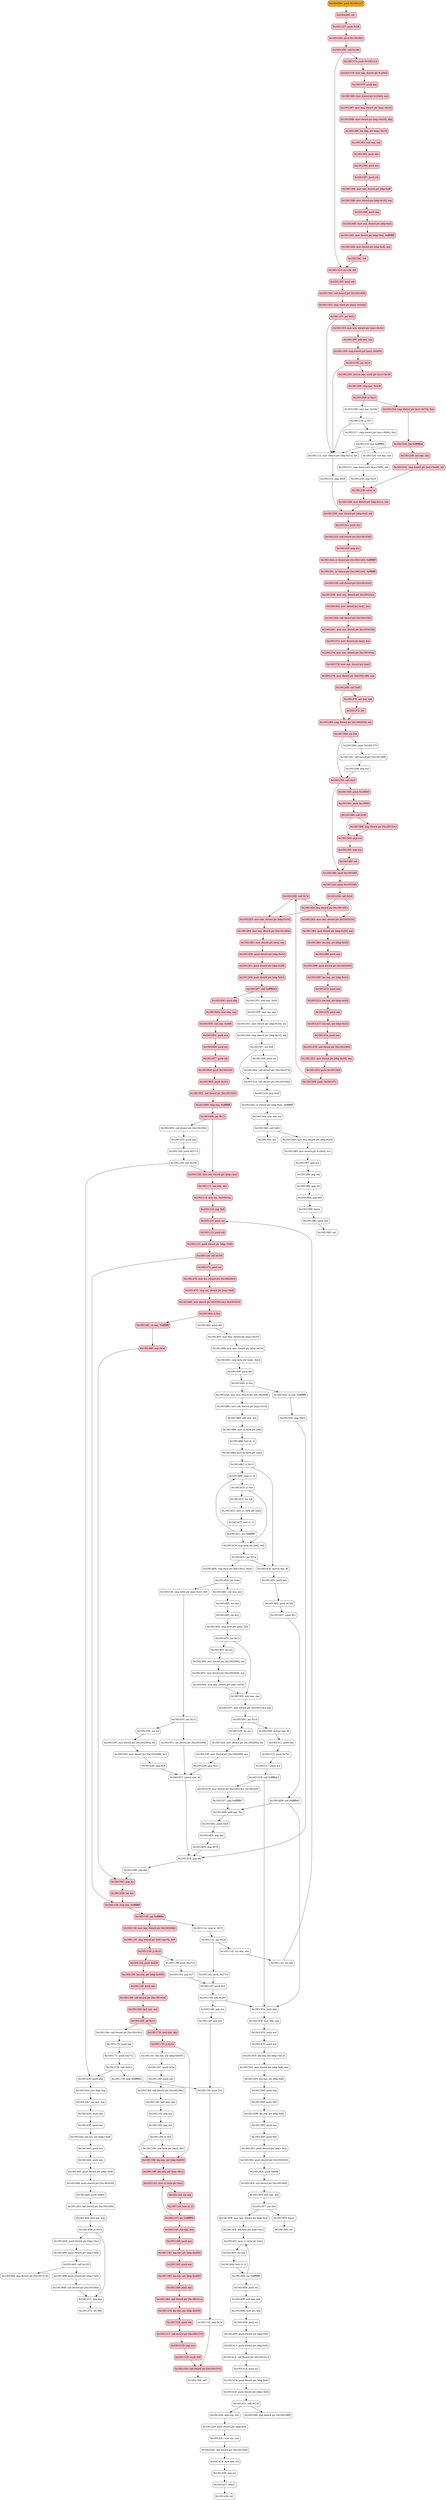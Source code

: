 Digraph G {
"0x10010DC_2"[label="0x10010DC: push ebp\l",shape=box,style="rounded,filled", fontweight="bold",fillcolor="pink"];
"0x10010DD_2"[label="0x10010DD: mov ebp, esp\l",shape=box,style="rounded,filled", fontweight="bold",fillcolor="pink"];
"0x10010DF_2"[label="0x10010DF: sub esp, 0x400\l",shape=box,style="rounded,filled", fontweight="bold",fillcolor="pink"];
"0x10010E5_2"[label="0x10010E5: push ebx\l",shape=box,style="rounded,filled", fontweight="bold",fillcolor="pink"];
"0x10010E6_2"[label="0x10010E6: push esi\l",shape=box,style="rounded,filled", fontweight="bold",fillcolor="pink"];
"0x10010E7_2"[label="0x10010E7: push edi\l",shape=box,style="rounded,filled", fontweight="bold",fillcolor="pink"];
"0x10010E8_2"[label="0x10010E8: push 0x1002040\l",shape=box,style="rounded,filled", fontweight="bold",fillcolor="pink"];
"0x10010ED_2"[label="0x10010ED: push 0x101\l",shape=box,style="rounded,filled", fontweight="bold",fillcolor="pink"];
"0x10010F2_2"[label="0x10010F2: call dword ptr [0x1001028]\l",shape=box,style="rounded,filled", fontweight="bold",fillcolor="pink"];
"0x10010F8_2"[label="0x10010F8: cmp eax, 0xffffffff\l",shape=box,style="rounded,filled", fontweight="bold",fillcolor="pink"];
"0x10010FB_2"[label="0x10010FB: jnz 0x13\l",shape=box,style="rounded,filled", fontweight="bold",fillcolor="pink"];
"0x10010FD_2"[label="0x10010FD: call dword ptr [0x100100c]\l",shape=box,style="rounded,filled", fontweight="bold",fillcolor="white"];
"0x1001103_2"[label="0x1001103: push eax\l",shape=box,style="rounded,filled", fontweight="bold",fillcolor="white"];
"0x1001104_2"[label="0x1001104: push 0x2713\l",shape=box,style="rounded,filled", fontweight="bold",fillcolor="white"];
"0x1001109_2"[label="0x1001109: call 0x330\l",shape=box,style="rounded,filled", fontweight="bold",fillcolor="white"];
"0x100110E_2"[label="0x100110E: mov edi, dword ptr [ebp+0xc]\l",shape=box,style="rounded,filled", fontweight="bold",fillcolor="pink"];
"0x1001111_2"[label="0x1001111: xor ebx, ebx\l",shape=box,style="rounded,filled", fontweight="bold",fillcolor="pink"];
"0x1001113_2"[label="0x1001113: mov esi, 0x10010ac\l",shape=box,style="rounded,filled", fontweight="bold",fillcolor="pink"];
"0x1001118_2"[label="0x1001118: jmp 0x9\l",shape=box,style="rounded,filled", fontweight="bold",fillcolor="pink"];
"0x100111A_2"[label="0x100111A: cmp al, 0x73\l",shape=box,style="rounded,filled", fontweight="bold",fillcolor="white"];
"0x100111C_2"[label="0x100111C: jnz 0x26\l",shape=box,style="rounded,filled", fontweight="bold",fillcolor="white"];
"0x100111E_2"[label="0x100111E: xor ebx, ebx\l",shape=box,style="rounded,filled", fontweight="bold",fillcolor="white"];
"0x1001120_2"[label="0x1001120: inc ebx\l",shape=box,style="rounded,filled", fontweight="bold",fillcolor="white"];
"0x1001121_2"[label="0x1001121: push esi\l",shape=box,style="rounded,filled", fontweight="bold",fillcolor="pink"];
"0x1001122_2"[label="0x1001122: push edi\l",shape=box,style="rounded,filled", fontweight="bold",fillcolor="pink"];
"0x1001123_2"[label="0x1001123: push dword ptr [ebp+0x8]\l",shape=box,style="rounded,filled", fontweight="bold",fillcolor="pink"];
"0x1001126_2"[label="0x1001126: call 0x34f\l",shape=box,style="rounded,filled", fontweight="bold",fillcolor="pink"];
"0x100112B_2"[label="0x100112B: cmp eax, 0xffffffff\l",shape=box,style="rounded,filled", fontweight="bold",fillcolor="pink"];
"0x100112E_2"[label="0x100112E: jnz 0xffffffec\l",shape=box,style="rounded,filled", fontweight="bold",fillcolor="pink"];
"0x1001130_2"[label="0x1001130: mov eax, dword ptr [0x1002004]\l",shape=box,style="rounded,filled", fontweight="bold",fillcolor="pink"];
"0x1001135_2"[label="0x1001135: cmp dword ptr [edi+eax*4], 0x0\l",shape=box,style="rounded,filled", fontweight="bold",fillcolor="pink"];
"0x1001139_2"[label="0x1001139: jz 0x1b\l",shape=box,style="rounded,filled", fontweight="bold",fillcolor="pink"];
"0x100113B_2"[label="0x100113B: push 0x2714\l",shape=box,style="rounded,filled", fontweight="bold",fillcolor="white"];
"0x1001140_2"[label="0x1001140: jmp 0x7\l",shape=box,style="rounded,filled", fontweight="bold",fillcolor="white"];
"0x1001142_2"[label="0x1001142: push 0x2710\l",shape=box,style="rounded,filled", fontweight="bold",fillcolor="white"];
"0x1001147_2"[label="0x1001147: push 0x2\l",shape=box,style="rounded,filled", fontweight="bold",fillcolor="white"];
"0x1001149_2"[label="0x1001149: call 0x281\l",shape=box,style="rounded,filled", fontweight="bold",fillcolor="white"];
"0x100114E_2"[label="0x100114E: pop ecx\l",shape=box,style="rounded,filled", fontweight="bold",fillcolor="white"];
"0x100114F_2"[label="0x100114F: pop ecx\l",shape=box,style="rounded,filled", fontweight="bold",fillcolor="white"];
"0x1001150_2"[label="0x1001150: push 0x1\l",shape=box,style="rounded,filled", fontweight="bold",fillcolor="white"];
"0x1001152_2"[label="0x1001152: jmp 0x7e\l",shape=box,style="rounded,filled", fontweight="bold",fillcolor="white"];
"0x1001154_2"[label="0x1001154: push 0x400\l",shape=box,style="rounded,filled", fontweight="bold",fillcolor="pink"];
"0x1001159_2"[label="0x1001159: lea eax, ptr [ebp-0x400]\l",shape=box,style="rounded,filled", fontweight="bold",fillcolor="pink"];
"0x100115F_2"[label="0x100115F: push eax\l",shape=box,style="rounded,filled", fontweight="bold",fillcolor="pink"];
"0x1001160_2"[label="0x1001160: call dword ptr [0x1001024]\l",shape=box,style="rounded,filled", fontweight="bold",fillcolor="pink"];
"0x1001166_2"[label="0x1001166: test eax, eax\l",shape=box,style="rounded,filled", fontweight="bold",fillcolor="pink"];
"0x1001168_2"[label="0x1001168: jnl 0x15\l",shape=box,style="rounded,filled", fontweight="bold",fillcolor="pink"];
"0x100116A_2"[label="0x100116A: call dword ptr [0x100100c]\l",shape=box,style="rounded,filled", fontweight="bold",fillcolor="white"];
"0x1001170_2"[label="0x1001170: push eax\l",shape=box,style="rounded,filled", fontweight="bold",fillcolor="white"];
"0x1001171_2"[label="0x1001171: push 0x2712\l",shape=box,style="rounded,filled", fontweight="bold",fillcolor="white"];
"0x1001176_2"[label="0x1001176: call 0x2c3\l",shape=box,style="rounded,filled", fontweight="bold",fillcolor="white"];
"0x100117B_2"[label="0x100117B: jmp 0xffffffd5\l",shape=box,style="rounded,filled", fontweight="bold",fillcolor="white"];
"0x100117D_2"[label="0x100117D: test ebx, ebx\l",shape=box,style="rounded,filled", fontweight="bold",fillcolor="pink"];
"0x100117F_2"[label="0x100117F: jz 0x1a\l",shape=box,style="rounded,filled", fontweight="bold",fillcolor="pink"];
"0x1001181_2"[label="0x1001181: lea eax, ptr [ebp-0x400]\l",shape=box,style="rounded,filled", fontweight="bold",fillcolor="white"];
"0x1001187_2"[label="0x1001187: push 0x2e\l",shape=box,style="rounded,filled", fontweight="bold",fillcolor="white"];
"0x1001189_2"[label="0x1001189: push eax\l",shape=box,style="rounded,filled", fontweight="bold",fillcolor="white"];
"0x100118A_2"[label="0x100118A: call dword ptr [0x100106c]\l",shape=box,style="rounded,filled", fontweight="bold",fillcolor="white"];
"0x1001190_2"[label="0x1001190: test eax, eax\l",shape=box,style="rounded,filled", fontweight="bold",fillcolor="white"];
"0x1001192_2"[label="0x1001192: pop ecx\l",shape=box,style="rounded,filled", fontweight="bold",fillcolor="white"];
"0x1001193_2"[label="0x1001193: pop ecx\l",shape=box,style="rounded,filled", fontweight="bold",fillcolor="white"];
"0x1001194_2"[label="0x1001194: jz 0x5\l",shape=box,style="rounded,filled", fontweight="bold",fillcolor="white"];
"0x1001196_2"[label="0x1001196: and byte ptr [eax], 0x0\l",shape=box,style="rounded,filled", fontweight="bold",fillcolor="white"];
"0x1001199_2"[label="0x1001199: lea eax, ptr [ebp-0x400]\l",shape=box,style="rounded,filled", fontweight="bold",fillcolor="pink"];
"0x100119F_2"[label="0x100119F: lea edx, ptr [eax+0x1]\l",shape=box,style="rounded,filled", fontweight="bold",fillcolor="pink"];
"0x10011A2_2"[label="0x10011A2: mov cl, byte ptr [eax]\l",shape=box,style="rounded,filled", fontweight="bold",fillcolor="pink"];
"0x10011A4_2"[label="0x10011A4: inc eax\l",shape=box,style="rounded,filled", fontweight="bold",fillcolor="pink"];
"0x10011A5_2"[label="0x10011A5: test cl, cl\l",shape=box,style="rounded,filled", fontweight="bold",fillcolor="pink"];
"0x10011A7_2"[label="0x10011A7: jnz 0xfffffffb\l",shape=box,style="rounded,filled", fontweight="bold",fillcolor="pink"];
"0x10011A9_2"[label="0x10011A9: sub eax, edx\l",shape=box,style="rounded,filled", fontweight="bold",fillcolor="pink"];
"0x10011AB_2"[label="0x10011AB: push eax\l",shape=box,style="rounded,filled", fontweight="bold",fillcolor="pink"];
"0x10011AC_2"[label="0x10011AC: lea eax, ptr [ebp-0x400]\l",shape=box,style="rounded,filled", fontweight="bold",fillcolor="pink"];
"0x10011B2_2"[label="0x10011B2: push eax\l",shape=box,style="rounded,filled", fontweight="bold",fillcolor="pink"];
"0x10011B3_2"[label="0x10011B3: lea eax, ptr [ebp-0x400]\l",shape=box,style="rounded,filled", fontweight="bold",fillcolor="pink"];
"0x10011B9_2"[label="0x10011B9: push eax\l",shape=box,style="rounded,filled", fontweight="bold",fillcolor="pink"];
"0x10011BA_2"[label="0x10011BA: call dword ptr [0x100101c]\l",shape=box,style="rounded,filled", fontweight="bold",fillcolor="pink"];
"0x10011C0_2"[label="0x10011C0: lea eax, ptr [ebp-0x400]\l",shape=box,style="rounded,filled", fontweight="bold",fillcolor="pink"];
"0x10011C6_2"[label="0x10011C6: push eax\l",shape=box,style="rounded,filled", fontweight="bold",fillcolor="pink"];
"0x10011C7_2"[label="0x10011C7: call dword ptr [0x1001070]\l",shape=box,style="rounded,filled", fontweight="bold",fillcolor="pink"];
"0x10011CD_2"[label="0x10011CD: pop ecx\l",shape=box,style="rounded,filled", fontweight="bold",fillcolor="pink"];
"0x10011CE_2"[label="0x10011CE: push 0x0\l",shape=box,style="rounded,filled", fontweight="bold",fillcolor="pink"];
"0x10011D0_2"[label="0x10011D0: call dword ptr [0x1001074]\l",shape=box,style="rounded,filled", fontweight="bold",fillcolor="pink"];
"0x10011D6_2"[label="0x10011D6: int3 \l",shape=box,style="rounded,filled", fontweight="bold",fillcolor="white"];
"0x10011D7_2"[label="0x10011D7: push 0x28\l",shape=box,style="rounded,filled", fontweight="bold",fillcolor="pink"];
"0x10011D9_2"[label="0x10011D9: push 0x10010b0\l",shape=box,style="rounded,filled", fontweight="bold",fillcolor="pink"];
"0x10011DE_2"[label="0x10011DE: call 0x196\l",shape=box,style="rounded,filled", fontweight="bold",fillcolor="pink"];
"0x10011E3_2"[label="0x10011E3: xor edi, edi\l",shape=box,style="rounded,filled", fontweight="bold",fillcolor="pink"];
"0x10011E5_2"[label="0x10011E5: push edi\l",shape=box,style="rounded,filled", fontweight="bold",fillcolor="pink"];
"0x10011E6_2"[label="0x10011E6: call dword ptr [0x1001008]\l",shape=box,style="rounded,filled", fontweight="bold",fillcolor="pink"];
"0x10011EC_2"[label="0x10011EC: cmp word ptr [eax], 0x5a4d\l",shape=box,style="rounded,filled", fontweight="bold",fillcolor="pink"];
"0x10011F1_2"[label="0x10011F1: jnz 0x21\l",shape=box,style="rounded,filled", fontweight="bold",fillcolor="pink"];
"0x10011F3_2"[label="0x10011F3: mov ecx, dword ptr [eax+0x3c]\l",shape=box,style="rounded,filled", fontweight="bold",fillcolor="pink"];
"0x10011F6_2"[label="0x10011F6: add ecx, eax\l",shape=box,style="rounded,filled", fontweight="bold",fillcolor="pink"];
"0x10011F8_2"[label="0x10011F8: cmp dword ptr [ecx], 0x4550\l",shape=box,style="rounded,filled", fontweight="bold",fillcolor="pink"];
"0x10011FE_2"[label="0x10011FE: jnz 0x14\l",shape=box,style="rounded,filled", fontweight="bold",fillcolor="pink"];
"0x1001200_2"[label="0x1001200: movzx eax, word ptr [ecx+0x18]\l",shape=box,style="rounded,filled", fontweight="bold",fillcolor="pink"];
"0x1001204_2"[label="0x1001204: cmp eax, 0x10b\l",shape=box,style="rounded,filled", fontweight="bold",fillcolor="pink"];
"0x1001209_2"[label="0x1001209: jz 0x21\l",shape=box,style="rounded,filled", fontweight="bold",fillcolor="pink"];
"0x100120B_2"[label="0x100120B: cmp eax, 0x20b\l",shape=box,style="rounded,filled", fontweight="bold",fillcolor="white"];
"0x1001210_2"[label="0x1001210: jz 0x7\l",shape=box,style="rounded,filled", fontweight="bold",fillcolor="white"];
"0x1001212_2"[label="0x1001212: mov dword ptr [ebp-0x1c], edi\l",shape=box,style="rounded,filled", fontweight="bold",fillcolor="white"];
"0x1001215_2"[label="0x1001215: jmp 0x29\l",shape=box,style="rounded,filled", fontweight="bold",fillcolor="white"];
"0x1001217_2"[label="0x1001217: cmp dword ptr [ecx+0x84], 0xe\l",shape=box,style="rounded,filled", fontweight="bold",fillcolor="white"];
"0x100121E_2"[label="0x100121E: jbe 0xfffffff4\l",shape=box,style="rounded,filled", fontweight="bold",fillcolor="white"];
"0x1001220_2"[label="0x1001220: xor eax, eax\l",shape=box,style="rounded,filled", fontweight="bold",fillcolor="white"];
"0x1001222_2"[label="0x1001222: cmp dword ptr [ecx+0xf8], edi\l",shape=box,style="rounded,filled", fontweight="bold",fillcolor="white"];
"0x1001228_2"[label="0x1001228: jmp 0x10\l",shape=box,style="rounded,filled", fontweight="bold",fillcolor="white"];
"0x100122A_2"[label="0x100122A: cmp dword ptr [ecx+0x74], 0xe\l",shape=box,style="rounded,filled", fontweight="bold",fillcolor="pink"];
"0x100122E_2"[label="0x100122E: jbe 0xffffffe4\l",shape=box,style="rounded,filled", fontweight="bold",fillcolor="pink"];
"0x1001230_2"[label="0x1001230: xor eax, eax\l",shape=box,style="rounded,filled", fontweight="bold",fillcolor="pink"];
"0x1001232_2"[label="0x1001232: cmp dword ptr [ecx+0xe8], edi\l",shape=box,style="rounded,filled", fontweight="bold",fillcolor="pink"];
"0x1001238_2"[label="0x1001238: setnz al\l",shape=box,style="rounded,filled", fontweight="bold",fillcolor="pink"];
"0x100123B_2"[label="0x100123B: mov dword ptr [ebp-0x1c], eax\l",shape=box,style="rounded,filled", fontweight="bold",fillcolor="pink"];
"0x100123E_2"[label="0x100123E: mov dword ptr [ebp-0x4], edi\l",shape=box,style="rounded,filled", fontweight="bold",fillcolor="pink"];
"0x1001241_2"[label="0x1001241: push 0x1\l",shape=box,style="rounded,filled", fontweight="bold",fillcolor="pink"];
"0x1001243_2"[label="0x1001243: call dword ptr [0x1001038]\l",shape=box,style="rounded,filled", fontweight="bold",fillcolor="pink"];
"0x1001249_2"[label="0x1001249: pop ecx\l",shape=box,style="rounded,filled", fontweight="bold",fillcolor="pink"];
"0x100124A_2"[label="0x100124A: or dword ptr [0x10021d0], 0xffffffff\l",shape=box,style="rounded,filled", fontweight="bold",fillcolor="pink"];
"0x1001251_2"[label="0x1001251: or dword ptr [0x10021d4], 0xffffffff\l",shape=box,style="rounded,filled", fontweight="bold",fillcolor="pink"];
"0x1001258_2"[label="0x1001258: call dword ptr [0x1001034]\l",shape=box,style="rounded,filled", fontweight="bold",fillcolor="pink"];
"0x100125E_2"[label="0x100125E: mov ecx, dword ptr [0x100202c]\l",shape=box,style="rounded,filled", fontweight="bold",fillcolor="pink"];
"0x1001264_2"[label="0x1001264: mov dword ptr [eax], ecx\l",shape=box,style="rounded,filled", fontweight="bold",fillcolor="pink"];
"0x1001266_2"[label="0x1001266: call dword ptr [0x1001030]\l",shape=box,style="rounded,filled", fontweight="bold",fillcolor="pink"];
"0x100126C_2"[label="0x100126C: mov ecx, dword ptr [0x1002028]\l",shape=box,style="rounded,filled", fontweight="bold",fillcolor="pink"];
"0x1001272_2"[label="0x1001272: mov dword ptr [eax], ecx\l",shape=box,style="rounded,filled", fontweight="bold",fillcolor="pink"];
"0x1001274_2"[label="0x1001274: mov eax, dword ptr [0x1001044]\l",shape=box,style="rounded,filled", fontweight="bold",fillcolor="pink"];
"0x1001279_2"[label="0x1001279: mov eax, dword ptr [eax]\l",shape=box,style="rounded,filled", fontweight="bold",fillcolor="pink"];
"0x100127B_2"[label="0x100127B: mov dword ptr [0x10021d8], eax\l",shape=box,style="rounded,filled", fontweight="bold",fillcolor="pink"];
"0x1001280_2"[label="0x1001280: call 0xf0\l",shape=box,style="rounded,filled", fontweight="bold",fillcolor="pink"];
"0x1001285_2"[label="0x1001285: cmp dword ptr [0x1002000], edi\l",shape=box,style="rounded,filled", fontweight="bold",fillcolor="pink"];
"0x100128B_2"[label="0x100128B: jnz 0xe\l",shape=box,style="rounded,filled", fontweight="bold",fillcolor="pink"];
"0x100128D_2"[label="0x100128D: push 0x1001370\l",shape=box,style="rounded,filled", fontweight="bold",fillcolor="white"];
"0x1001292_2"[label="0x1001292: call dword ptr [0x1001058]\l",shape=box,style="rounded,filled", fontweight="bold",fillcolor="white"];
"0x1001298_2"[label="0x1001298: pop ecx\l",shape=box,style="rounded,filled", fontweight="bold",fillcolor="white"];
"0x1001299_2"[label="0x1001299: call 0xc5\l",shape=box,style="rounded,filled", fontweight="bold",fillcolor="pink"];
"0x100129E_2"[label="0x100129E: push 0x1001088\l",shape=box,style="rounded,filled", fontweight="bold",fillcolor="pink"];
"0x10012A3_2"[label="0x10012A3: push 0x1001084\l",shape=box,style="rounded,filled", fontweight="bold",fillcolor="pink"];
"0x10012A8_2"[label="0x10012A8: call 0xb0\l",shape=box,style="rounded,filled", fontweight="bold",fillcolor="pink"];
"0x10012AD_2"[label="0x10012AD: mov eax, dword ptr [0x1002024]\l",shape=box,style="rounded,filled", fontweight="bold",fillcolor="pink"];
"0x10012B2_2"[label="0x10012B2: mov dword ptr [ebp-0x20], eax\l",shape=box,style="rounded,filled", fontweight="bold",fillcolor="pink"];
"0x10012B5_2"[label="0x10012B5: lea eax, ptr [ebp-0x20]\l",shape=box,style="rounded,filled", fontweight="bold",fillcolor="pink"];
"0x10012B8_2"[label="0x10012B8: push eax\l",shape=box,style="rounded,filled", fontweight="bold",fillcolor="pink"];
"0x10012B9_2"[label="0x10012B9: push dword ptr [0x1002020]\l",shape=box,style="rounded,filled", fontweight="bold",fillcolor="pink"];
"0x10012BF_2"[label="0x10012BF: lea eax, ptr [ebp-0x24]\l",shape=box,style="rounded,filled", fontweight="bold",fillcolor="pink"];
"0x10012C2_2"[label="0x10012C2: push eax\l",shape=box,style="rounded,filled", fontweight="bold",fillcolor="pink"];
"0x10012C3_2"[label="0x10012C3: lea eax, ptr [ebp-0x28]\l",shape=box,style="rounded,filled", fontweight="bold",fillcolor="pink"];
"0x10012C6_2"[label="0x10012C6: push eax\l",shape=box,style="rounded,filled", fontweight="bold",fillcolor="pink"];
"0x10012C7_2"[label="0x10012C7: lea eax, ptr [ebp-0x2c]\l",shape=box,style="rounded,filled", fontweight="bold",fillcolor="pink"];
"0x10012CA_2"[label="0x10012CA: push eax\l",shape=box,style="rounded,filled", fontweight="bold",fillcolor="pink"];
"0x10012CB_2"[label="0x10012CB: call dword ptr [0x1001060]\l",shape=box,style="rounded,filled", fontweight="bold",fillcolor="pink"];
"0x10012D1_2"[label="0x10012D1: mov dword ptr [ebp-0x30], eax\l",shape=box,style="rounded,filled", fontweight="bold",fillcolor="pink"];
"0x10012D4_2"[label="0x10012D4: push 0x1001080\l",shape=box,style="rounded,filled", fontweight="bold",fillcolor="pink"];
"0x10012D9_2"[label="0x10012D9: push 0x100107c\l",shape=box,style="rounded,filled", fontweight="bold",fillcolor="pink"];
"0x10012DE_2"[label="0x10012DE: call 0x7a\l",shape=box,style="rounded,filled", fontweight="bold",fillcolor="pink"];
"0x10012E3_2"[label="0x10012E3: mov eax, dword ptr [ebp-0x24]\l",shape=box,style="rounded,filled", fontweight="bold",fillcolor="pink"];
"0x10012E6_2"[label="0x10012E6: mov ecx, dword ptr [0x1001064]\l",shape=box,style="rounded,filled", fontweight="bold",fillcolor="pink"];
"0x10012EC_2"[label="0x10012EC: mov dword ptr [ecx], eax\l",shape=box,style="rounded,filled", fontweight="bold",fillcolor="pink"];
"0x10012EE_2"[label="0x10012EE: push dword ptr [ebp-0x24]\l",shape=box,style="rounded,filled", fontweight="bold",fillcolor="pink"];
"0x10012F1_2"[label="0x10012F1: push dword ptr [ebp-0x28]\l",shape=box,style="rounded,filled", fontweight="bold",fillcolor="pink"];
"0x10012F4_2"[label="0x10012F4: push dword ptr [ebp-0x2c]\l",shape=box,style="rounded,filled", fontweight="bold",fillcolor="pink"];
"0x10012F7_2"[label="0x10012F7: call 0xfffffde5\l",shape=box,style="rounded,filled", fontweight="bold",fillcolor="pink"];
"0x10012FC_2"[label="0x10012FC: add esp, 0x30\l",shape=box,style="rounded,filled", fontweight="bold",fillcolor="white"];
"0x10012FF_2"[label="0x10012FF: mov esi, eax\l",shape=box,style="rounded,filled", fontweight="bold",fillcolor="white"];
"0x1001301_2"[label="0x1001301: mov dword ptr [ebp-0x34], esi\l",shape=box,style="rounded,filled", fontweight="bold",fillcolor="white"];
"0x1001304_2"[label="0x1001304: cmp dword ptr [ebp-0x1c], edi\l",shape=box,style="rounded,filled", fontweight="bold",fillcolor="white"];
"0x1001307_2"[label="0x1001307: jnz 0x9\l",shape=box,style="rounded,filled", fontweight="bold",fillcolor="white"];
"0x1001309_2"[label="0x1001309: push esi\l",shape=box,style="rounded,filled", fontweight="bold",fillcolor="white"];
"0x100130A_2"[label="0x100130A: call dword ptr [0x1001074]\l",shape=box,style="rounded,filled", fontweight="bold",fillcolor="white"];
"0x1001310_2"[label="0x1001310: call dword ptr [0x1001040]\l",shape=box,style="rounded,filled", fontweight="bold",fillcolor="white"];
"0x1001316_2"[label="0x1001316: jmp 0x2f\l",shape=box,style="rounded,filled", fontweight="bold",fillcolor="white"];
"0x1001345_2"[label="0x1001345: or dword ptr [ebp-0x4], 0xffffffff\l",shape=box,style="rounded,filled", fontweight="bold",fillcolor="white"];
"0x1001349_2"[label="0x1001349: mov eax, esi\l",shape=box,style="rounded,filled", fontweight="bold",fillcolor="white"];
"0x100134B_2"[label="0x100134B: call 0x62\l",shape=box,style="rounded,filled", fontweight="bold",fillcolor="white"];
"0x1001350_2"[label="0x1001350: ret \l",shape=box,style="rounded,filled", fontweight="bold",fillcolor="white"];
"0x1001358_2"[label="0x1001358: jmp dword ptr [0x100105c]\l",shape=box,style="rounded,filled", fontweight="bold",fillcolor="pink"];
"0x100135E_2"[label="0x100135E: push 0x30000\l",shape=box,style="rounded,filled", fontweight="bold",fillcolor="pink"];
"0x1001363_2"[label="0x1001363: push 0x10000\l",shape=box,style="rounded,filled", fontweight="bold",fillcolor="pink"];
"0x1001368_2"[label="0x1001368: call 0x56\l",shape=box,style="rounded,filled", fontweight="bold",fillcolor="pink"];
"0x100136D_2"[label="0x100136D: pop ecx\l",shape=box,style="rounded,filled", fontweight="bold",fillcolor="pink"];
"0x100136E_2"[label="0x100136E: pop ecx\l",shape=box,style="rounded,filled", fontweight="bold",fillcolor="pink"];
"0x100136F_2"[label="0x100136F: ret \l",shape=box,style="rounded,filled", fontweight="bold",fillcolor="pink"];
"0x1001370_2"[label="0x1001370: xor eax, eax\l",shape=box,style="rounded,filled", fontweight="bold",fillcolor="pink"];
"0x1001372_2"[label="0x1001372: ret \l",shape=box,style="rounded,filled", fontweight="bold",fillcolor="pink"];
"0x1001374_2"[label="0x1001374: push 0x10013c4\l",shape=box,style="rounded,filled", fontweight="bold",fillcolor="pink"];
"0x1001379_2"[label="0x1001379: mov eax, dword ptr fs:[0x0]\l",shape=box,style="rounded,filled", fontweight="bold",fillcolor="pink"];
"0x100137F_2"[label="0x100137F: push eax\l",shape=box,style="rounded,filled", fontweight="bold",fillcolor="pink"];
"0x1001380_2"[label="0x1001380: mov dword ptr fs:[0x0], esp\l",shape=box,style="rounded,filled", fontweight="bold",fillcolor="pink"];
"0x1001387_2"[label="0x1001387: mov eax, dword ptr [esp+0x10]\l",shape=box,style="rounded,filled", fontweight="bold",fillcolor="pink"];
"0x100138B_2"[label="0x100138B: mov dword ptr [esp+0x10], ebp\l",shape=box,style="rounded,filled", fontweight="bold",fillcolor="pink"];
"0x100138F_2"[label="0x100138F: lea ebp, ptr [esp+0x10]\l",shape=box,style="rounded,filled", fontweight="bold",fillcolor="pink"];
"0x1001393_2"[label="0x1001393: sub esp, eax\l",shape=box,style="rounded,filled", fontweight="bold",fillcolor="pink"];
"0x1001395_2"[label="0x1001395: push ebx\l",shape=box,style="rounded,filled", fontweight="bold",fillcolor="pink"];
"0x1001396_2"[label="0x1001396: push esi\l",shape=box,style="rounded,filled", fontweight="bold",fillcolor="pink"];
"0x1001397_2"[label="0x1001397: push edi\l",shape=box,style="rounded,filled", fontweight="bold",fillcolor="pink"];
"0x1001398_2"[label="0x1001398: mov eax, dword ptr [ebp-0x8]\l",shape=box,style="rounded,filled", fontweight="bold",fillcolor="pink"];
"0x100139B_2"[label="0x100139B: mov dword ptr [ebp-0x18], esp\l",shape=box,style="rounded,filled", fontweight="bold",fillcolor="pink"];
"0x100139E_2"[label="0x100139E: push eax\l",shape=box,style="rounded,filled", fontweight="bold",fillcolor="pink"];
"0x100139F_2"[label="0x100139F: mov eax, dword ptr [ebp-0x4]\l",shape=box,style="rounded,filled", fontweight="bold",fillcolor="pink"];
"0x10013A2_2"[label="0x10013A2: mov dword ptr [ebp-0x4], 0xffffffff\l",shape=box,style="rounded,filled", fontweight="bold",fillcolor="pink"];
"0x10013A9_2"[label="0x10013A9: mov dword ptr [ebp-0x8], eax\l",shape=box,style="rounded,filled", fontweight="bold",fillcolor="pink"];
"0x10013AC_2"[label="0x10013AC: ret \l",shape=box,style="rounded,filled", fontweight="bold",fillcolor="pink"];
"0x10013AD_2"[label="0x10013AD: mov ecx, dword ptr [ebp-0x10]\l",shape=box,style="rounded,filled", fontweight="bold",fillcolor="white"];
"0x10013B0_2"[label="0x10013B0: mov dword ptr fs:[0x0], ecx\l",shape=box,style="rounded,filled", fontweight="bold",fillcolor="white"];
"0x10013B7_2"[label="0x10013B7: pop ecx\l",shape=box,style="rounded,filled", fontweight="bold",fillcolor="white"];
"0x10013B8_2"[label="0x10013B8: pop edi\l",shape=box,style="rounded,filled", fontweight="bold",fillcolor="white"];
"0x10013B9_2"[label="0x10013B9: pop esi\l",shape=box,style="rounded,filled", fontweight="bold",fillcolor="white"];
"0x10013BA_2"[label="0x10013BA: pop ebx\l",shape=box,style="rounded,filled", fontweight="bold",fillcolor="white"];
"0x10013BB_2"[label="0x10013BB: leave \l",shape=box,style="rounded,filled", fontweight="bold",fillcolor="white"];
"0x10013BC_2"[label="0x10013BC: push ecx\l",shape=box,style="rounded,filled", fontweight="bold",fillcolor="white"];
"0x10013BD_2"[label="0x10013BD: ret \l",shape=box,style="rounded,filled", fontweight="bold",fillcolor="white"];
"0x10013BE_2"[label="0x10013BE: jmp dword ptr [0x100103c]\l",shape=box,style="rounded,filled", fontweight="bold",fillcolor="pink"];
"0x10013CA_2"[label="0x10013CA: push ebp\l",shape=box,style="rounded,filled", fontweight="bold",fillcolor="white"];
"0x10013CB_2"[label="0x10013CB: mov ebp, esp\l",shape=box,style="rounded,filled", fontweight="bold",fillcolor="white"];
"0x10013CD_2"[label="0x10013CD: push ecx\l",shape=box,style="rounded,filled", fontweight="bold",fillcolor="white"];
"0x10013CE_2"[label="0x10013CE: push ecx\l",shape=box,style="rounded,filled", fontweight="bold",fillcolor="white"];
"0x10013CF_2"[label="0x10013CF: lea eax, ptr [ebp+0x10]\l",shape=box,style="rounded,filled", fontweight="bold",fillcolor="white"];
"0x10013D2_2"[label="0x10013D2: mov dword ptr [ebp-0x8], eax\l",shape=box,style="rounded,filled", fontweight="bold",fillcolor="white"];
"0x10013D5_2"[label="0x10013D5: lea eax, ptr [ebp-0x8]\l",shape=box,style="rounded,filled", fontweight="bold",fillcolor="white"];
"0x10013D8_2"[label="0x10013D8: push eax\l",shape=box,style="rounded,filled", fontweight="bold",fillcolor="white"];
"0x10013D9_2"[label="0x10013D9: push 0x0\l",shape=box,style="rounded,filled", fontweight="bold",fillcolor="white"];
"0x10013DB_2"[label="0x10013DB: lea eax, ptr [ebp-0x4]\l",shape=box,style="rounded,filled", fontweight="bold",fillcolor="white"];
"0x10013DE_2"[label="0x10013DE: push eax\l",shape=box,style="rounded,filled", fontweight="bold",fillcolor="white"];
"0x10013DF_2"[label="0x10013DF: push 0x0\l",shape=box,style="rounded,filled", fontweight="bold",fillcolor="white"];
"0x10013E1_2"[label="0x10013E1: push dword ptr [ebp+0xc]\l",shape=box,style="rounded,filled", fontweight="bold",fillcolor="white"];
"0x10013E4_2"[label="0x10013E4: push dword ptr [0x1002030]\l",shape=box,style="rounded,filled", fontweight="bold",fillcolor="white"];
"0x10013EA_2"[label="0x10013EA: push 0x900\l",shape=box,style="rounded,filled", fontweight="bold",fillcolor="white"];
"0x10013EF_2"[label="0x10013EF: call dword ptr [0x1001000]\l",shape=box,style="rounded,filled", fontweight="bold",fillcolor="white"];
"0x10013F5_2"[label="0x10013F5: test eax, eax\l",shape=box,style="rounded,filled", fontweight="bold",fillcolor="white"];
"0x10013F7_2"[label="0x10013F7: jnz 0x4\l",shape=box,style="rounded,filled", fontweight="bold",fillcolor="white"];
"0x10013F9_2"[label="0x10013F9: leave \l",shape=box,style="rounded,filled", fontweight="bold",fillcolor="white"];
"0x10013FA_2"[label="0x10013FA: ret \l",shape=box,style="rounded,filled", fontweight="bold",fillcolor="white"];
"0x10013FB_2"[label="0x10013FB: mov eax, dword ptr [ebp-0x4]\l",shape=box,style="rounded,filled", fontweight="bold",fillcolor="white"];
"0x10013FE_2"[label="0x10013FE: lea edx, ptr [eax+0x1]\l",shape=box,style="rounded,filled", fontweight="bold",fillcolor="white"];
"0x1001401_2"[label="0x1001401: mov cl, byte ptr [eax]\l",shape=box,style="rounded,filled", fontweight="bold",fillcolor="white"];
"0x1001403_2"[label="0x1001403: inc eax\l",shape=box,style="rounded,filled", fontweight="bold",fillcolor="white"];
"0x1001404_2"[label="0x1001404: test cl, cl\l",shape=box,style="rounded,filled", fontweight="bold",fillcolor="white"];
"0x1001406_2"[label="0x1001406: jnz 0xfffffffb\l",shape=box,style="rounded,filled", fontweight="bold",fillcolor="white"];
"0x1001408_2"[label="0x1001408: push esi\l",shape=box,style="rounded,filled", fontweight="bold",fillcolor="white"];
"0x1001409_2"[label="0x1001409: sub eax, edx\l",shape=box,style="rounded,filled", fontweight="bold",fillcolor="white"];
"0x100140B_2"[label="0x100140B: mov esi, eax\l",shape=box,style="rounded,filled", fontweight="bold",fillcolor="white"];
"0x100140D_2"[label="0x100140D: push esi\l",shape=box,style="rounded,filled", fontweight="bold",fillcolor="white"];
"0x100140E_2"[label="0x100140E: push dword ptr [ebp-0x4]\l",shape=box,style="rounded,filled", fontweight="bold",fillcolor="white"];
"0x1001411_2"[label="0x1001411: push dword ptr [ebp-0x4]\l",shape=box,style="rounded,filled", fontweight="bold",fillcolor="white"];
"0x1001414_2"[label="0x1001414: call dword ptr [0x100101c]\l",shape=box,style="rounded,filled", fontweight="bold",fillcolor="white"];
"0x100141A_2"[label="0x100141A: push esi\l",shape=box,style="rounded,filled", fontweight="bold",fillcolor="white"];
"0x100141B_2"[label="0x100141B: push dword ptr [ebp-0x4]\l",shape=box,style="rounded,filled", fontweight="bold",fillcolor="white"];
"0x100141E_2"[label="0x100141E: push dword ptr [ebp+0x8]\l",shape=box,style="rounded,filled", fontweight="bold",fillcolor="white"];
"0x1001421_2"[label="0x1001421: call 0x13f\l",shape=box,style="rounded,filled", fontweight="bold",fillcolor="white"];
"0x1001426_2"[label="0x1001426: add esp, 0xc\l",shape=box,style="rounded,filled", fontweight="bold",fillcolor="white"];
"0x1001429_2"[label="0x1001429: push dword ptr [ebp-0x4]\l",shape=box,style="rounded,filled", fontweight="bold",fillcolor="white"];
"0x100142C_2"[label="0x100142C: mov esi, eax\l",shape=box,style="rounded,filled", fontweight="bold",fillcolor="white"];
"0x100142E_2"[label="0x100142E: call dword ptr [0x1001004]\l",shape=box,style="rounded,filled", fontweight="bold",fillcolor="white"];
"0x1001434_2"[label="0x1001434: mov eax, esi\l",shape=box,style="rounded,filled", fontweight="bold",fillcolor="white"];
"0x1001436_2"[label="0x1001436: pop esi\l",shape=box,style="rounded,filled", fontweight="bold",fillcolor="white"];
"0x1001437_2"[label="0x1001437: leave \l",shape=box,style="rounded,filled", fontweight="bold",fillcolor="white"];
"0x1001438_2"[label="0x1001438: ret \l",shape=box,style="rounded,filled", fontweight="bold",fillcolor="white"];
"0x1001439_2"[label="0x1001439: push ebp\l",shape=box,style="rounded,filled", fontweight="bold",fillcolor="white"];
"0x100143A_2"[label="0x100143A: mov ebp, esp\l",shape=box,style="rounded,filled", fontweight="bold",fillcolor="white"];
"0x100143C_2"[label="0x100143C: xor eax, eax\l",shape=box,style="rounded,filled", fontweight="bold",fillcolor="white"];
"0x100143E_2"[label="0x100143E: push eax\l",shape=box,style="rounded,filled", fontweight="bold",fillcolor="white"];
"0x100143F_2"[label="0x100143F: push eax\l",shape=box,style="rounded,filled", fontweight="bold",fillcolor="white"];
"0x1001440_2"[label="0x1001440: lea ecx, ptr [ebp+0x8]\l",shape=box,style="rounded,filled", fontweight="bold",fillcolor="white"];
"0x1001443_2"[label="0x1001443: push ecx\l",shape=box,style="rounded,filled", fontweight="bold",fillcolor="white"];
"0x1001444_2"[label="0x1001444: push eax\l",shape=box,style="rounded,filled", fontweight="bold",fillcolor="white"];
"0x1001445_2"[label="0x1001445: push dword ptr [ebp+0x8]\l",shape=box,style="rounded,filled", fontweight="bold",fillcolor="white"];
"0x1001448_2"[label="0x1001448: push dword ptr [0x1002030]\l",shape=box,style="rounded,filled", fontweight="bold",fillcolor="white"];
"0x100144E_2"[label="0x100144E: push 0x900\l",shape=box,style="rounded,filled", fontweight="bold",fillcolor="white"];
"0x1001453_2"[label="0x1001453: call dword ptr [0x1001000]\l",shape=box,style="rounded,filled", fontweight="bold",fillcolor="white"];
"0x1001459_2"[label="0x1001459: test eax, eax\l",shape=box,style="rounded,filled", fontweight="bold",fillcolor="white"];
"0x100145B_2"[label="0x100145B: jz 0x16\l",shape=box,style="rounded,filled", fontweight="bold",fillcolor="white"];
"0x100145D_2"[label="0x100145D: push dword ptr [ebp+0xc]\l",shape=box,style="rounded,filled", fontweight="bold",fillcolor="white"];
"0x1001460_2"[label="0x1001460: push dword ptr [ebp+0x8]\l",shape=box,style="rounded,filled", fontweight="bold",fillcolor="white"];
"0x1001463_2"[label="0x1001463: call 0x103\l",shape=box,style="rounded,filled", fontweight="bold",fillcolor="white"];
"0x1001468_2"[label="0x1001468: push dword ptr [ebp+0x8]\l",shape=box,style="rounded,filled", fontweight="bold",fillcolor="white"];
"0x100146B_2"[label="0x100146B: call dword ptr [0x1001004]\l",shape=box,style="rounded,filled", fontweight="bold",fillcolor="white"];
"0x1001471_2"[label="0x1001471: pop ebp\l",shape=box,style="rounded,filled", fontweight="bold",fillcolor="white"];
"0x1001472_2"[label="0x1001472: ret 0x8\l",shape=box,style="rounded,filled", fontweight="bold",fillcolor="white"];
"0x1001475_2"[label="0x1001475: push esi\l",shape=box,style="rounded,filled", fontweight="bold",fillcolor="pink"];
"0x1001476_2"[label="0x1001476: mov esi, dword ptr [0x1002004]\l",shape=box,style="rounded,filled", fontweight="bold",fillcolor="pink"];
"0x100147C_2"[label="0x100147C: cmp esi, dword ptr [esp+0x8]\l",shape=box,style="rounded,filled", fontweight="bold",fillcolor="pink"];
"0x1001480_2"[label="0x1001480: mov dword ptr [0x10021dc], 0x1002034\l",shape=box,style="rounded,filled", fontweight="bold",fillcolor="pink"];
"0x100148A_2"[label="0x100148A: jl 0xa\l",shape=box,style="rounded,filled", fontweight="bold",fillcolor="pink"];
"0x100148C_2"[label="0x100148C: or eax, 0xffffffff\l",shape=box,style="rounded,filled", fontweight="bold",fillcolor="pink"];
"0x100148F_2"[label="0x100148F: jmp 0xcd\l",shape=box,style="rounded,filled", fontweight="bold",fillcolor="pink"];
"0x1001494_2"[label="0x1001494: push ebx\l",shape=box,style="rounded,filled", fontweight="bold",fillcolor="white"];
"0x1001495_2"[label="0x1001495: mov ebx, dword ptr [esp+0x10]\l",shape=box,style="rounded,filled", fontweight="bold",fillcolor="white"];
"0x1001499_2"[label="0x1001499: mov eax, dword ptr [ebx+esi*4]\l",shape=box,style="rounded,filled", fontweight="bold",fillcolor="white"];
"0x100149C_2"[label="0x100149C: cmp byte ptr [eax], 0x2d\l",shape=box,style="rounded,filled", fontweight="bold",fillcolor="white"];
"0x100149F_2"[label="0x100149F: push edi\l",shape=box,style="rounded,filled", fontweight="bold",fillcolor="white"];
"0x10014A0_2"[label="0x10014A0: jz 0xa\l",shape=box,style="rounded,filled", fontweight="bold",fillcolor="white"];
"0x10014A2_2"[label="0x10014A2: or eax, 0xffffffff\l",shape=box,style="rounded,filled", fontweight="bold",fillcolor="white"];
"0x10014A5_2"[label="0x10014A5: jmp 0xb5\l",shape=box,style="rounded,filled", fontweight="bold",fillcolor="white"];
"0x10014AA_2"[label="0x10014AA: mov ecx, dword ptr [0x1002008]\l",shape=box,style="rounded,filled", fontweight="bold",fillcolor="white"];
"0x10014B0_2"[label="0x10014B0: mov edi, dword ptr [esp+0x18]\l",shape=box,style="rounded,filled", fontweight="bold",fillcolor="white"];
"0x10014B4_2"[label="0x10014B4: add eax, ecx\l",shape=box,style="rounded,filled", fontweight="bold",fillcolor="white"];
"0x10014B6_2"[label="0x10014B6: mov cl, byte ptr [edi]\l",shape=box,style="rounded,filled", fontweight="bold",fillcolor="white"];
"0x10014B8_2"[label="0x10014B8: test cl, cl\l",shape=box,style="rounded,filled", fontweight="bold",fillcolor="white"];
"0x10014BA_2"[label="0x10014BA: mov dl, byte ptr [eax]\l",shape=box,style="rounded,filled", fontweight="bold",fillcolor="white"];
"0x10014BC_2"[label="0x10014BC: jz 0x12\l",shape=box,style="rounded,filled", fontweight="bold",fillcolor="white"];
"0x10014BE_2"[label="0x10014BE: cmp cl, dl\l",shape=box,style="rounded,filled", fontweight="bold",fillcolor="white"];
"0x10014C0_2"[label="0x10014C0: jz 0x9\l",shape=box,style="rounded,filled", fontweight="bold",fillcolor="white"];
"0x10014C2_2"[label="0x10014C2: inc edi\l",shape=box,style="rounded,filled", fontweight="bold",fillcolor="white"];
"0x10014C3_2"[label="0x10014C3: mov cl, byte ptr [edi]\l",shape=box,style="rounded,filled", fontweight="bold",fillcolor="white"];
"0x10014C5_2"[label="0x10014C5: test cl, cl\l",shape=box,style="rounded,filled", fontweight="bold",fillcolor="white"];
"0x10014C7_2"[label="0x10014C7: jnz 0xfffffff7\l",shape=box,style="rounded,filled", fontweight="bold",fillcolor="white"];
"0x10014C9_2"[label="0x10014C9: cmp byte ptr [edi], 0x0\l",shape=box,style="rounded,filled", fontweight="bold",fillcolor="white"];
"0x10014CC_2"[label="0x10014CC: jnz 0x1a\l",shape=box,style="rounded,filled", fontweight="bold",fillcolor="white"];
"0x10014CE_2"[label="0x10014CE: movsx eax, dl\l",shape=box,style="rounded,filled", fontweight="bold",fillcolor="white"];
"0x10014D1_2"[label="0x10014D1: push eax\l",shape=box,style="rounded,filled", fontweight="bold",fillcolor="white"];
"0x10014D2_2"[label="0x10014D2: push 0x7d0\l",shape=box,style="rounded,filled", fontweight="bold",fillcolor="white"];
"0x10014D7_2"[label="0x10014D7: push 0x1\l",shape=box,style="rounded,filled", fontweight="bold",fillcolor="white"];
"0x10014D9_2"[label="0x10014D9: call 0xfffffef1\l",shape=box,style="rounded,filled", fontweight="bold",fillcolor="white"];
"0x10014DE_2"[label="0x10014DE: add esp, 0xc\l",shape=box,style="rounded,filled", fontweight="bold",fillcolor="white"];
"0x10014E1_2"[label="0x10014E1: push 0x3f\l",shape=box,style="rounded,filled", fontweight="bold",fillcolor="white"];
"0x10014E3_2"[label="0x10014E3: pop eax\l",shape=box,style="rounded,filled", fontweight="bold",fillcolor="white"];
"0x10014E4_2"[label="0x10014E4: jmp 0x76\l",shape=box,style="rounded,filled", fontweight="bold",fillcolor="white"];
"0x10014E6_2"[label="0x10014E6: cmp byte ptr [edi+0x1], 0x3a\l",shape=box,style="rounded,filled", fontweight="bold",fillcolor="white"];
"0x10014EA_2"[label="0x10014EA: jnz 0x4e\l",shape=box,style="rounded,filled", fontweight="bold",fillcolor="white"];
"0x10014EC_2"[label="0x10014EC: xor ecx, ecx\l",shape=box,style="rounded,filled", fontweight="bold",fillcolor="white"];
"0x10014EE_2"[label="0x10014EE: inc eax\l",shape=box,style="rounded,filled", fontweight="bold",fillcolor="white"];
"0x10014EF_2"[label="0x10014EF: inc ecx\l",shape=box,style="rounded,filled", fontweight="bold",fillcolor="white"];
"0x10014F0_2"[label="0x10014F0: cmp byte ptr [eax], 0x0\l",shape=box,style="rounded,filled", fontweight="bold",fillcolor="white"];
"0x10014F3_2"[label="0x10014F3: jnz 0x12\l",shape=box,style="rounded,filled", fontweight="bold",fillcolor="white"];
"0x10014F5_2"[label="0x10014F5: inc esi\l",shape=box,style="rounded,filled", fontweight="bold",fillcolor="white"];
"0x10014F6_2"[label="0x10014F6: mov dword ptr [0x1002004], esi\l",shape=box,style="rounded,filled", fontweight="bold",fillcolor="white"];
"0x10014FC_2"[label="0x10014FC: mov dword ptr [0x1002008], ecx\l",shape=box,style="rounded,filled", fontweight="bold",fillcolor="white"];
"0x1001502_2"[label="0x1001502: mov eax, dword ptr [ebx+esi*4]\l",shape=box,style="rounded,filled", fontweight="bold",fillcolor="white"];
"0x1001505_2"[label="0x1001505: test eax, eax\l",shape=box,style="rounded,filled", fontweight="bold",fillcolor="white"];
"0x1001507_2"[label="0x1001507: mov dword ptr [0x10021dc], eax\l",shape=box,style="rounded,filled", fontweight="bold",fillcolor="white"];
"0x100150C_2"[label="0x100150C: jnz 0x1d\l",shape=box,style="rounded,filled", fontweight="bold",fillcolor="white"];
"0x100150E_2"[label="0x100150E: movsx eax, dl\l",shape=box,style="rounded,filled", fontweight="bold",fillcolor="white"];
"0x1001511_2"[label="0x1001511: push eax\l",shape=box,style="rounded,filled", fontweight="bold",fillcolor="white"];
"0x1001512_2"[label="0x1001512: push 0x7d1\l",shape=box,style="rounded,filled", fontweight="bold",fillcolor="white"];
"0x1001517_2"[label="0x1001517: push ecx\l",shape=box,style="rounded,filled", fontweight="bold",fillcolor="white"];
"0x1001518_2"[label="0x1001518: call 0xfffffeb2\l",shape=box,style="rounded,filled", fontweight="bold",fillcolor="white"];
"0x100151D_2"[label="0x100151D: mov dword ptr [0x10021dc], 0x1002034\l",shape=box,style="rounded,filled", fontweight="bold",fillcolor="white"];
"0x1001527_2"[label="0x1001527: jmp 0xffffffb7\l",shape=box,style="rounded,filled", fontweight="bold",fillcolor="white"];
"0x1001529_2"[label="0x1001529: inc esi\l",shape=box,style="rounded,filled", fontweight="bold",fillcolor="white"];
"0x100152A_2"[label="0x100152A: mov dword ptr [0x1002004], esi\l",shape=box,style="rounded,filled", fontweight="bold",fillcolor="white"];
"0x1001530_2"[label="0x1001530: mov dword ptr [0x1002008], ecx\l",shape=box,style="rounded,filled", fontweight="bold",fillcolor="white"];
"0x1001536_2"[label="0x1001536: jmp 0x21\l",shape=box,style="rounded,filled", fontweight="bold",fillcolor="white"];
"0x1001538_2"[label="0x1001538: cmp byte ptr [eax+0x1], 0x0\l",shape=box,style="rounded,filled", fontweight="bold",fillcolor="white"];
"0x100153C_2"[label="0x100153C: jnz 0x15\l",shape=box,style="rounded,filled", fontweight="bold",fillcolor="white"];
"0x100153E_2"[label="0x100153E: inc esi\l",shape=box,style="rounded,filled", fontweight="bold",fillcolor="white"];
"0x100153F_2"[label="0x100153F: mov dword ptr [0x1002004], esi\l",shape=box,style="rounded,filled", fontweight="bold",fillcolor="white"];
"0x1001545_2"[label="0x1001545: mov dword ptr [0x1002008], 0x1\l",shape=box,style="rounded,filled", fontweight="bold",fillcolor="white"];
"0x100154F_2"[label="0x100154F: jmp 0x8\l",shape=box,style="rounded,filled", fontweight="bold",fillcolor="white"];
"0x1001551_2"[label="0x1001551: inc dword ptr [0x1002008]\l",shape=box,style="rounded,filled", fontweight="bold",fillcolor="white"];
"0x1001557_2"[label="0x1001557: movsx eax, dl\l",shape=box,style="rounded,filled", fontweight="bold",fillcolor="white"];
"0x100155A_2"[label="0x100155A: pop edi\l",shape=box,style="rounded,filled", fontweight="bold",fillcolor="white"];
"0x100155B_2"[label="0x100155B: pop ebx\l",shape=box,style="rounded,filled", fontweight="bold",fillcolor="white"];
"0x100155C_2"[label="0x100155C: pop esi\l",shape=box,style="rounded,filled", fontweight="bold",fillcolor="pink"];
"0x100155D_2"[label="0x100155D: ret 0xc\l",shape=box,style="rounded,filled", fontweight="bold",fillcolor="pink"];
"0x1001560_2"[label="0x1001560: jmp dword ptr [0x1001068]\l",shape=box,style="rounded,filled", fontweight="bold",fillcolor="white"];
"0x1001566_2"[label="0x1001566: jmp dword ptr [0x1001014]\l",shape=box,style="rounded,filled", fontweight="bold",fillcolor="white"];
"0x10043BA_2"[label="0x10043BA: push 0x10011d7\l",shape=box,style="rounded,filled", fontweight="bold",fillcolor="orange"];
"0x10043BF_2"[label="0x10043BF: ret \l",shape=box,style="rounded,filled", fontweight="bold",fillcolor="pink"];
"0x10010DC_2" -> "0x10010DD_2";
"0x10010DD_2" -> "0x10010DF_2";
"0x10010DF_2" -> "0x10010E5_2";
"0x10010E5_2" -> "0x10010E6_2";
"0x10010E6_2" -> "0x10010E7_2";
"0x10010E7_2" -> "0x10010E8_2";
"0x10010E8_2" -> "0x10010ED_2";
"0x10010ED_2" -> "0x10010F2_2";
"0x10010F2_2" -> "0x10010F8_2";
"0x10010F8_2" -> "0x10010FB_2";
"0x10010FB_2" -> "0x10010FD_2";
"0x10010FB_2" -> "0x100110E_2";
"0x10010FD_2" -> "0x1001103_2";
"0x1001103_2" -> "0x1001104_2";
"0x1001104_2" -> "0x1001109_2";
"0x1001109_2" -> "0x100110E_2";
"0x1001109_2" -> "0x1001439_2";
"0x100110E_2" -> "0x1001111_2";
"0x1001111_2" -> "0x1001113_2";
"0x1001113_2" -> "0x1001118_2";
"0x1001118_2" -> "0x1001121_2";
"0x100111A_2" -> "0x100111C_2";
"0x100111C_2" -> "0x100111E_2";
"0x100111C_2" -> "0x1001142_2";
"0x100111E_2" -> "0x1001120_2";
"0x1001120_2" -> "0x1001121_2";
"0x1001121_2" -> "0x1001122_2";
"0x1001122_2" -> "0x1001123_2";
"0x1001123_2" -> "0x1001126_2";
"0x1001126_2" -> "0x100112B_2";
"0x1001126_2" -> "0x1001475_2";
"0x100112B_2" -> "0x100112E_2";
"0x100112E_2" -> "0x100111A_2";
"0x100112E_2" -> "0x1001130_2";
"0x1001130_2" -> "0x1001135_2";
"0x1001135_2" -> "0x1001139_2";
"0x1001139_2" -> "0x100113B_2";
"0x1001139_2" -> "0x1001154_2";
"0x100113B_2" -> "0x1001140_2";
"0x1001140_2" -> "0x1001147_2";
"0x1001142_2" -> "0x1001147_2";
"0x1001147_2" -> "0x1001149_2";
"0x1001149_2" -> "0x100114E_2";
"0x1001149_2" -> "0x10013CA_2";
"0x100114E_2" -> "0x100114F_2";
"0x100114F_2" -> "0x1001150_2";
"0x1001150_2" -> "0x1001152_2";
"0x1001152_2" -> "0x10011D0_2";
"0x1001154_2" -> "0x1001159_2";
"0x1001159_2" -> "0x100115F_2";
"0x100115F_2" -> "0x1001160_2";
"0x1001160_2" -> "0x1001166_2";
"0x1001166_2" -> "0x1001168_2";
"0x1001168_2" -> "0x100116A_2";
"0x1001168_2" -> "0x100117D_2";
"0x100116A_2" -> "0x1001170_2";
"0x1001170_2" -> "0x1001171_2";
"0x1001171_2" -> "0x1001176_2";
"0x1001176_2" -> "0x100117B_2";
"0x1001176_2" -> "0x1001439_2";
"0x100117B_2" -> "0x1001150_2";
"0x100117D_2" -> "0x100117F_2";
"0x100117F_2" -> "0x1001181_2";
"0x100117F_2" -> "0x1001199_2";
"0x1001181_2" -> "0x1001187_2";
"0x1001187_2" -> "0x1001189_2";
"0x1001189_2" -> "0x100118A_2";
"0x100118A_2" -> "0x1001190_2";
"0x1001190_2" -> "0x1001192_2";
"0x1001192_2" -> "0x1001193_2";
"0x1001193_2" -> "0x1001194_2";
"0x1001194_2" -> "0x1001196_2";
"0x1001194_2" -> "0x1001199_2";
"0x1001196_2" -> "0x1001199_2";
"0x1001199_2" -> "0x100119F_2";
"0x100119F_2" -> "0x10011A2_2";
"0x10011A2_2" -> "0x10011A4_2";
"0x10011A4_2" -> "0x10011A5_2";
"0x10011A5_2" -> "0x10011A7_2";
"0x10011A7_2" -> "0x10011A2_2";
"0x10011A7_2" -> "0x10011A9_2";
"0x10011A9_2" -> "0x10011AB_2";
"0x10011AB_2" -> "0x10011AC_2";
"0x10011AC_2" -> "0x10011B2_2";
"0x10011B2_2" -> "0x10011B3_2";
"0x10011B3_2" -> "0x10011B9_2";
"0x10011B9_2" -> "0x10011BA_2";
"0x10011BA_2" -> "0x10011C0_2";
"0x10011C0_2" -> "0x10011C6_2";
"0x10011C6_2" -> "0x10011C7_2";
"0x10011C7_2" -> "0x10011CD_2";
"0x10011CD_2" -> "0x10011CE_2";
"0x10011CE_2" -> "0x10011D0_2";
"0x10011D0_2" -> "0x10011D6_2";
"0x10011D7_2" -> "0x10011D9_2";
"0x10011D9_2" -> "0x10011DE_2";
"0x10011DE_2" -> "0x10011E3_2";
"0x10011DE_2" -> "0x1001374_2";
"0x10011E3_2" -> "0x10011E5_2";
"0x10011E5_2" -> "0x10011E6_2";
"0x10011E6_2" -> "0x10011EC_2";
"0x10011EC_2" -> "0x10011F1_2";
"0x10011F1_2" -> "0x10011F3_2";
"0x10011F1_2" -> "0x1001212_2";
"0x10011F3_2" -> "0x10011F6_2";
"0x10011F6_2" -> "0x10011F8_2";
"0x10011F8_2" -> "0x10011FE_2";
"0x10011FE_2" -> "0x1001200_2";
"0x10011FE_2" -> "0x1001212_2";
"0x1001200_2" -> "0x1001204_2";
"0x1001204_2" -> "0x1001209_2";
"0x1001209_2" -> "0x100120B_2";
"0x1001209_2" -> "0x100122A_2";
"0x100120B_2" -> "0x1001210_2";
"0x1001210_2" -> "0x1001212_2";
"0x1001210_2" -> "0x1001217_2";
"0x1001212_2" -> "0x1001215_2";
"0x1001215_2" -> "0x100123E_2";
"0x1001217_2" -> "0x100121E_2";
"0x100121E_2" -> "0x1001212_2";
"0x100121E_2" -> "0x1001220_2";
"0x1001220_2" -> "0x1001222_2";
"0x1001222_2" -> "0x1001228_2";
"0x1001228_2" -> "0x1001238_2";
"0x100122A_2" -> "0x100122E_2";
"0x100122E_2" -> "0x1001212_2";
"0x100122E_2" -> "0x1001230_2";
"0x1001230_2" -> "0x1001232_2";
"0x1001232_2" -> "0x1001238_2";
"0x1001238_2" -> "0x100123B_2";
"0x100123B_2" -> "0x100123E_2";
"0x100123E_2" -> "0x1001241_2";
"0x1001241_2" -> "0x1001243_2";
"0x1001243_2" -> "0x1001249_2";
"0x1001249_2" -> "0x100124A_2";
"0x100124A_2" -> "0x1001251_2";
"0x1001251_2" -> "0x1001258_2";
"0x1001258_2" -> "0x100125E_2";
"0x100125E_2" -> "0x1001264_2";
"0x1001264_2" -> "0x1001266_2";
"0x1001266_2" -> "0x100126C_2";
"0x100126C_2" -> "0x1001272_2";
"0x1001272_2" -> "0x1001274_2";
"0x1001274_2" -> "0x1001279_2";
"0x1001279_2" -> "0x100127B_2";
"0x100127B_2" -> "0x1001280_2";
"0x1001280_2" -> "0x1001285_2";
"0x1001280_2" -> "0x1001370_2";
"0x1001285_2" -> "0x100128B_2";
"0x100128B_2" -> "0x100128D_2";
"0x100128B_2" -> "0x1001299_2";
"0x100128D_2" -> "0x1001292_2";
"0x1001292_2" -> "0x1001298_2";
"0x1001298_2" -> "0x1001299_2";
"0x1001299_2" -> "0x100129E_2";
"0x1001299_2" -> "0x100135E_2";
"0x100129E_2" -> "0x10012A3_2";
"0x10012A3_2" -> "0x10012A8_2";
"0x10012A8_2" -> "0x10012AD_2";
"0x10012A8_2" -> "0x1001358_2";
"0x10012AD_2" -> "0x10012B2_2";
"0x10012B2_2" -> "0x10012B5_2";
"0x10012B5_2" -> "0x10012B8_2";
"0x10012B8_2" -> "0x10012B9_2";
"0x10012B9_2" -> "0x10012BF_2";
"0x10012BF_2" -> "0x10012C2_2";
"0x10012C2_2" -> "0x10012C3_2";
"0x10012C3_2" -> "0x10012C6_2";
"0x10012C6_2" -> "0x10012C7_2";
"0x10012C7_2" -> "0x10012CA_2";
"0x10012CA_2" -> "0x10012CB_2";
"0x10012CB_2" -> "0x10012D1_2";
"0x10012D1_2" -> "0x10012D4_2";
"0x10012D4_2" -> "0x10012D9_2";
"0x10012D9_2" -> "0x10012DE_2";
"0x10012DE_2" -> "0x10012E3_2";
"0x10012DE_2" -> "0x1001358_2";
"0x10012E3_2" -> "0x10012E6_2";
"0x10012E6_2" -> "0x10012EC_2";
"0x10012EC_2" -> "0x10012EE_2";
"0x10012EE_2" -> "0x10012F1_2";
"0x10012F1_2" -> "0x10012F4_2";
"0x10012F4_2" -> "0x10012F7_2";
"0x10012F7_2" -> "0x10010DC_2";
"0x10012F7_2" -> "0x10012FC_2";
"0x10012FC_2" -> "0x10012FF_2";
"0x10012FF_2" -> "0x1001301_2";
"0x1001301_2" -> "0x1001304_2";
"0x1001304_2" -> "0x1001307_2";
"0x1001307_2" -> "0x1001309_2";
"0x1001307_2" -> "0x1001310_2";
"0x1001309_2" -> "0x100130A_2";
"0x100130A_2" -> "0x1001310_2";
"0x1001310_2" -> "0x1001316_2";
"0x1001316_2" -> "0x1001345_2";
"0x1001345_2" -> "0x1001349_2";
"0x1001349_2" -> "0x100134B_2";
"0x100134B_2" -> "0x1001350_2";
"0x100134B_2" -> "0x10013AD_2";
"0x1001358_2" -> "0x10012AD_2";
"0x1001358_2" -> "0x10012E3_2";
"0x100135E_2" -> "0x1001363_2";
"0x1001363_2" -> "0x1001368_2";
"0x1001368_2" -> "0x100136D_2";
"0x1001368_2" -> "0x10013BE_2";
"0x100136D_2" -> "0x100136E_2";
"0x100136E_2" -> "0x100136F_2";
"0x100136F_2" -> "0x100129E_2";
"0x1001370_2" -> "0x1001372_2";
"0x1001372_2" -> "0x1001285_2";
"0x1001374_2" -> "0x1001379_2";
"0x1001379_2" -> "0x100137F_2";
"0x100137F_2" -> "0x1001380_2";
"0x1001380_2" -> "0x1001387_2";
"0x1001387_2" -> "0x100138B_2";
"0x100138B_2" -> "0x100138F_2";
"0x100138F_2" -> "0x1001393_2";
"0x1001393_2" -> "0x1001395_2";
"0x1001395_2" -> "0x1001396_2";
"0x1001396_2" -> "0x1001397_2";
"0x1001397_2" -> "0x1001398_2";
"0x1001398_2" -> "0x100139B_2";
"0x100139B_2" -> "0x100139E_2";
"0x100139E_2" -> "0x100139F_2";
"0x100139F_2" -> "0x10013A2_2";
"0x10013A2_2" -> "0x10013A9_2";
"0x10013A9_2" -> "0x10013AC_2";
"0x10013AC_2" -> "0x10011E3_2";
"0x10013AD_2" -> "0x10013B0_2";
"0x10013B0_2" -> "0x10013B7_2";
"0x10013B7_2" -> "0x10013B8_2";
"0x10013B8_2" -> "0x10013B9_2";
"0x10013B9_2" -> "0x10013BA_2";
"0x10013BA_2" -> "0x10013BB_2";
"0x10013BB_2" -> "0x10013BC_2";
"0x10013BC_2" -> "0x10013BD_2";
"0x10013BE_2" -> "0x100136D_2";
"0x10013CA_2" -> "0x10013CB_2";
"0x10013CB_2" -> "0x10013CD_2";
"0x10013CD_2" -> "0x10013CE_2";
"0x10013CE_2" -> "0x10013CF_2";
"0x10013CF_2" -> "0x10013D2_2";
"0x10013D2_2" -> "0x10013D5_2";
"0x10013D5_2" -> "0x10013D8_2";
"0x10013D8_2" -> "0x10013D9_2";
"0x10013D9_2" -> "0x10013DB_2";
"0x10013DB_2" -> "0x10013DE_2";
"0x10013DE_2" -> "0x10013DF_2";
"0x10013DF_2" -> "0x10013E1_2";
"0x10013E1_2" -> "0x10013E4_2";
"0x10013E4_2" -> "0x10013EA_2";
"0x10013EA_2" -> "0x10013EF_2";
"0x10013EF_2" -> "0x10013F5_2";
"0x10013F5_2" -> "0x10013F7_2";
"0x10013F7_2" -> "0x10013F9_2";
"0x10013F7_2" -> "0x10013FB_2";
"0x10013F9_2" -> "0x10013FA_2";
"0x10013FB_2" -> "0x10013FE_2";
"0x10013FE_2" -> "0x1001401_2";
"0x1001401_2" -> "0x1001403_2";
"0x1001403_2" -> "0x1001404_2";
"0x1001404_2" -> "0x1001406_2";
"0x1001406_2" -> "0x1001401_2";
"0x1001406_2" -> "0x1001408_2";
"0x1001408_2" -> "0x1001409_2";
"0x1001409_2" -> "0x100140B_2";
"0x100140B_2" -> "0x100140D_2";
"0x100140D_2" -> "0x100140E_2";
"0x100140E_2" -> "0x1001411_2";
"0x1001411_2" -> "0x1001414_2";
"0x1001414_2" -> "0x100141A_2";
"0x100141A_2" -> "0x100141B_2";
"0x100141B_2" -> "0x100141E_2";
"0x100141E_2" -> "0x1001421_2";
"0x1001421_2" -> "0x1001426_2";
"0x1001421_2" -> "0x1001560_2";
"0x1001426_2" -> "0x1001429_2";
"0x1001429_2" -> "0x100142C_2";
"0x100142C_2" -> "0x100142E_2";
"0x100142E_2" -> "0x1001434_2";
"0x1001434_2" -> "0x1001436_2";
"0x1001436_2" -> "0x1001437_2";
"0x1001437_2" -> "0x1001438_2";
"0x1001439_2" -> "0x100143A_2";
"0x100143A_2" -> "0x100143C_2";
"0x100143C_2" -> "0x100143E_2";
"0x100143E_2" -> "0x100143F_2";
"0x100143F_2" -> "0x1001440_2";
"0x1001440_2" -> "0x1001443_2";
"0x1001443_2" -> "0x1001444_2";
"0x1001444_2" -> "0x1001445_2";
"0x1001445_2" -> "0x1001448_2";
"0x1001448_2" -> "0x100144E_2";
"0x100144E_2" -> "0x1001453_2";
"0x1001453_2" -> "0x1001459_2";
"0x1001459_2" -> "0x100145B_2";
"0x100145B_2" -> "0x100145D_2";
"0x100145B_2" -> "0x1001471_2";
"0x100145D_2" -> "0x1001460_2";
"0x1001460_2" -> "0x1001463_2";
"0x1001463_2" -> "0x1001468_2";
"0x1001463_2" -> "0x1001566_2";
"0x1001468_2" -> "0x100146B_2";
"0x100146B_2" -> "0x1001471_2";
"0x1001471_2" -> "0x1001472_2";
"0x1001475_2" -> "0x1001476_2";
"0x1001476_2" -> "0x100147C_2";
"0x100147C_2" -> "0x1001480_2";
"0x1001480_2" -> "0x100148A_2";
"0x100148A_2" -> "0x100148C_2";
"0x100148A_2" -> "0x1001494_2";
"0x100148C_2" -> "0x100148F_2";
"0x100148F_2" -> "0x100155C_2";
"0x1001494_2" -> "0x1001495_2";
"0x1001495_2" -> "0x1001499_2";
"0x1001499_2" -> "0x100149C_2";
"0x100149C_2" -> "0x100149F_2";
"0x100149F_2" -> "0x10014A0_2";
"0x10014A0_2" -> "0x10014A2_2";
"0x10014A0_2" -> "0x10014AA_2";
"0x10014A2_2" -> "0x10014A5_2";
"0x10014A5_2" -> "0x100155A_2";
"0x10014AA_2" -> "0x10014B0_2";
"0x10014B0_2" -> "0x10014B4_2";
"0x10014B4_2" -> "0x10014B6_2";
"0x10014B6_2" -> "0x10014B8_2";
"0x10014B8_2" -> "0x10014BA_2";
"0x10014BA_2" -> "0x10014BC_2";
"0x10014BC_2" -> "0x10014BE_2";
"0x10014BC_2" -> "0x10014CE_2";
"0x10014BE_2" -> "0x10014C0_2";
"0x10014C0_2" -> "0x10014C2_2";
"0x10014C0_2" -> "0x10014C9_2";
"0x10014C2_2" -> "0x10014C3_2";
"0x10014C3_2" -> "0x10014C5_2";
"0x10014C5_2" -> "0x10014C7_2";
"0x10014C7_2" -> "0x10014BE_2";
"0x10014C7_2" -> "0x10014C9_2";
"0x10014C9_2" -> "0x10014CC_2";
"0x10014CC_2" -> "0x10014CE_2";
"0x10014CC_2" -> "0x10014E6_2";
"0x10014CE_2" -> "0x10014D1_2";
"0x10014D1_2" -> "0x10014D2_2";
"0x10014D2_2" -> "0x10014D7_2";
"0x10014D7_2" -> "0x10014D9_2";
"0x10014D9_2" -> "0x10013CA_2";
"0x10014D9_2" -> "0x10014DE_2";
"0x10014DE_2" -> "0x10014E1_2";
"0x10014E1_2" -> "0x10014E3_2";
"0x10014E3_2" -> "0x10014E4_2";
"0x10014E4_2" -> "0x100155A_2";
"0x10014E6_2" -> "0x10014EA_2";
"0x10014EA_2" -> "0x10014EC_2";
"0x10014EA_2" -> "0x1001538_2";
"0x10014EC_2" -> "0x10014EE_2";
"0x10014EE_2" -> "0x10014EF_2";
"0x10014EF_2" -> "0x10014F0_2";
"0x10014F0_2" -> "0x10014F3_2";
"0x10014F3_2" -> "0x10014F5_2";
"0x10014F3_2" -> "0x1001505_2";
"0x10014F5_2" -> "0x10014F6_2";
"0x10014F6_2" -> "0x10014FC_2";
"0x10014FC_2" -> "0x1001502_2";
"0x1001502_2" -> "0x1001505_2";
"0x1001505_2" -> "0x1001507_2";
"0x1001507_2" -> "0x100150C_2";
"0x100150C_2" -> "0x100150E_2";
"0x100150C_2" -> "0x1001529_2";
"0x100150E_2" -> "0x1001511_2";
"0x1001511_2" -> "0x1001512_2";
"0x1001512_2" -> "0x1001517_2";
"0x1001517_2" -> "0x1001518_2";
"0x1001518_2" -> "0x10013CA_2";
"0x1001518_2" -> "0x100151D_2";
"0x100151D_2" -> "0x1001527_2";
"0x1001527_2" -> "0x10014DE_2";
"0x1001529_2" -> "0x100152A_2";
"0x100152A_2" -> "0x1001530_2";
"0x1001530_2" -> "0x1001536_2";
"0x1001536_2" -> "0x1001557_2";
"0x1001538_2" -> "0x100153C_2";
"0x100153C_2" -> "0x100153E_2";
"0x100153C_2" -> "0x1001551_2";
"0x100153E_2" -> "0x100153F_2";
"0x100153F_2" -> "0x1001545_2";
"0x1001545_2" -> "0x100154F_2";
"0x100154F_2" -> "0x1001557_2";
"0x1001551_2" -> "0x1001557_2";
"0x1001557_2" -> "0x100155A_2";
"0x100155A_2" -> "0x100155B_2";
"0x100155B_2" -> "0x100155C_2";
"0x100155C_2" -> "0x100155D_2";
"0x100155D_2" -> "0x100112B_2";
"0x10043BA_2" -> "0x10043BF_2";
"0x10043BF_2" -> "0x10011D7_2";
}
